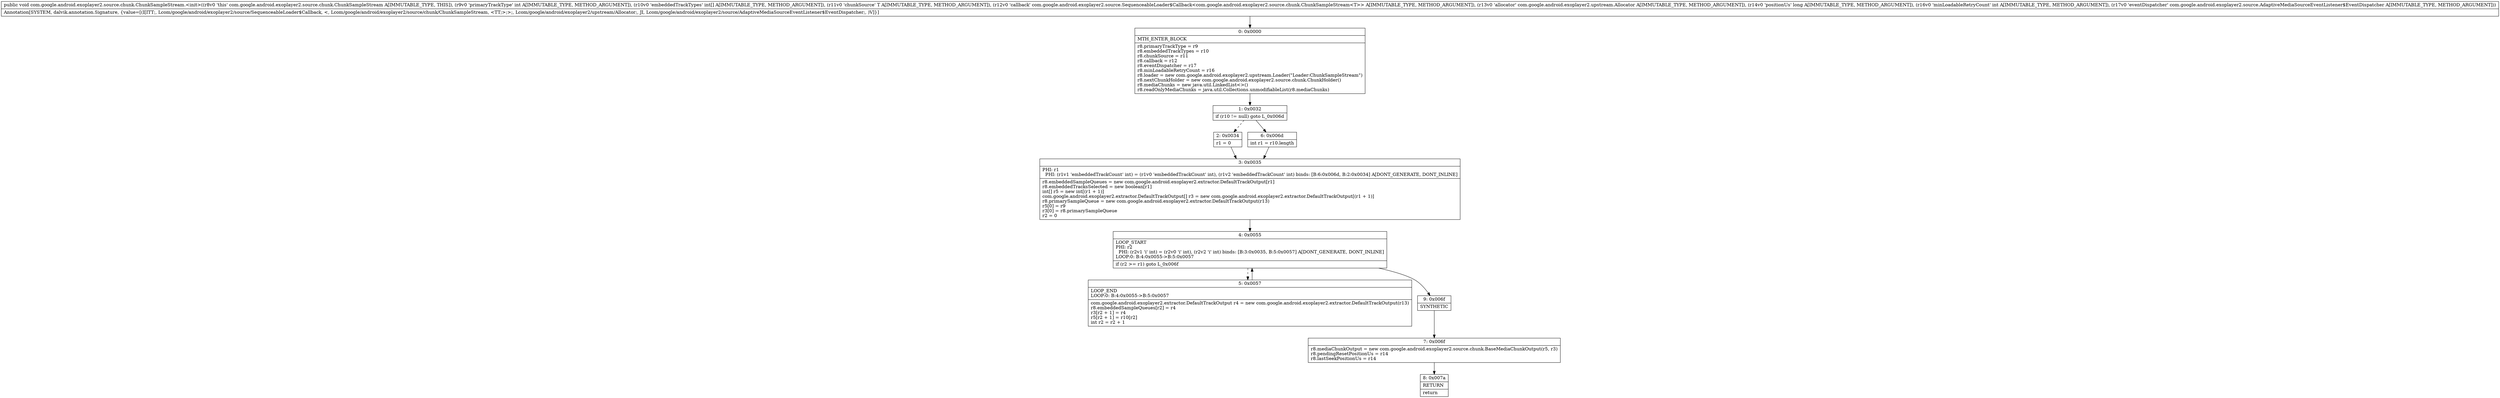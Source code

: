 digraph "CFG forcom.google.android.exoplayer2.source.chunk.ChunkSampleStream.\<init\>(I[ILcom\/google\/android\/exoplayer2\/source\/chunk\/ChunkSource;Lcom\/google\/android\/exoplayer2\/source\/SequenceableLoader$Callback;Lcom\/google\/android\/exoplayer2\/upstream\/Allocator;JILcom\/google\/android\/exoplayer2\/source\/AdaptiveMediaSourceEventListener$EventDispatcher;)V" {
Node_0 [shape=record,label="{0\:\ 0x0000|MTH_ENTER_BLOCK\l|r8.primaryTrackType = r9\lr8.embeddedTrackTypes = r10\lr8.chunkSource = r11\lr8.callback = r12\lr8.eventDispatcher = r17\lr8.minLoadableRetryCount = r16\lr8.loader = new com.google.android.exoplayer2.upstream.Loader(\"Loader:ChunkSampleStream\")\lr8.nextChunkHolder = new com.google.android.exoplayer2.source.chunk.ChunkHolder()\lr8.mediaChunks = new java.util.LinkedList\<\>()\lr8.readOnlyMediaChunks = java.util.Collections.unmodifiableList(r8.mediaChunks)\l}"];
Node_1 [shape=record,label="{1\:\ 0x0032|if (r10 != null) goto L_0x006d\l}"];
Node_2 [shape=record,label="{2\:\ 0x0034|r1 = 0\l}"];
Node_3 [shape=record,label="{3\:\ 0x0035|PHI: r1 \l  PHI: (r1v1 'embeddedTrackCount' int) = (r1v0 'embeddedTrackCount' int), (r1v2 'embeddedTrackCount' int) binds: [B:6:0x006d, B:2:0x0034] A[DONT_GENERATE, DONT_INLINE]\l|r8.embeddedSampleQueues = new com.google.android.exoplayer2.extractor.DefaultTrackOutput[r1]\lr8.embeddedTracksSelected = new boolean[r1]\lint[] r5 = new int[(r1 + 1)]\lcom.google.android.exoplayer2.extractor.DefaultTrackOutput[] r3 = new com.google.android.exoplayer2.extractor.DefaultTrackOutput[(r1 + 1)]\lr8.primarySampleQueue = new com.google.android.exoplayer2.extractor.DefaultTrackOutput(r13)\lr5[0] = r9\lr3[0] = r8.primarySampleQueue\lr2 = 0\l}"];
Node_4 [shape=record,label="{4\:\ 0x0055|LOOP_START\lPHI: r2 \l  PHI: (r2v1 'i' int) = (r2v0 'i' int), (r2v2 'i' int) binds: [B:3:0x0035, B:5:0x0057] A[DONT_GENERATE, DONT_INLINE]\lLOOP:0: B:4:0x0055\-\>B:5:0x0057\l|if (r2 \>= r1) goto L_0x006f\l}"];
Node_5 [shape=record,label="{5\:\ 0x0057|LOOP_END\lLOOP:0: B:4:0x0055\-\>B:5:0x0057\l|com.google.android.exoplayer2.extractor.DefaultTrackOutput r4 = new com.google.android.exoplayer2.extractor.DefaultTrackOutput(r13)\lr8.embeddedSampleQueues[r2] = r4\lr3[r2 + 1] = r4\lr5[r2 + 1] = r10[r2]\lint r2 = r2 + 1\l}"];
Node_6 [shape=record,label="{6\:\ 0x006d|int r1 = r10.length\l}"];
Node_7 [shape=record,label="{7\:\ 0x006f|r8.mediaChunkOutput = new com.google.android.exoplayer2.source.chunk.BaseMediaChunkOutput(r5, r3)\lr8.pendingResetPositionUs = r14\lr8.lastSeekPositionUs = r14\l}"];
Node_8 [shape=record,label="{8\:\ 0x007a|RETURN\l|return\l}"];
Node_9 [shape=record,label="{9\:\ 0x006f|SYNTHETIC\l}"];
MethodNode[shape=record,label="{public void com.google.android.exoplayer2.source.chunk.ChunkSampleStream.\<init\>((r8v0 'this' com.google.android.exoplayer2.source.chunk.ChunkSampleStream A[IMMUTABLE_TYPE, THIS]), (r9v0 'primaryTrackType' int A[IMMUTABLE_TYPE, METHOD_ARGUMENT]), (r10v0 'embeddedTrackTypes' int[] A[IMMUTABLE_TYPE, METHOD_ARGUMENT]), (r11v0 'chunkSource' T A[IMMUTABLE_TYPE, METHOD_ARGUMENT]), (r12v0 'callback' com.google.android.exoplayer2.source.SequenceableLoader$Callback\<com.google.android.exoplayer2.source.chunk.ChunkSampleStream\<T\>\> A[IMMUTABLE_TYPE, METHOD_ARGUMENT]), (r13v0 'allocator' com.google.android.exoplayer2.upstream.Allocator A[IMMUTABLE_TYPE, METHOD_ARGUMENT]), (r14v0 'positionUs' long A[IMMUTABLE_TYPE, METHOD_ARGUMENT]), (r16v0 'minLoadableRetryCount' int A[IMMUTABLE_TYPE, METHOD_ARGUMENT]), (r17v0 'eventDispatcher' com.google.android.exoplayer2.source.AdaptiveMediaSourceEventListener$EventDispatcher A[IMMUTABLE_TYPE, METHOD_ARGUMENT]))  | Annotation[SYSTEM, dalvik.annotation.Signature, \{value=[(I[ITT;, Lcom\/google\/android\/exoplayer2\/source\/SequenceableLoader$Callback, \<, Lcom\/google\/android\/exoplayer2\/source\/chunk\/ChunkSampleStream, \<TT;\>;\>;, Lcom\/google\/android\/exoplayer2\/upstream\/Allocator;, JI, Lcom\/google\/android\/exoplayer2\/source\/AdaptiveMediaSourceEventListener$EventDispatcher;, )V]\}]\l}"];
MethodNode -> Node_0;
Node_0 -> Node_1;
Node_1 -> Node_2[style=dashed];
Node_1 -> Node_6;
Node_2 -> Node_3;
Node_3 -> Node_4;
Node_4 -> Node_5[style=dashed];
Node_4 -> Node_9;
Node_5 -> Node_4;
Node_6 -> Node_3;
Node_7 -> Node_8;
Node_9 -> Node_7;
}

